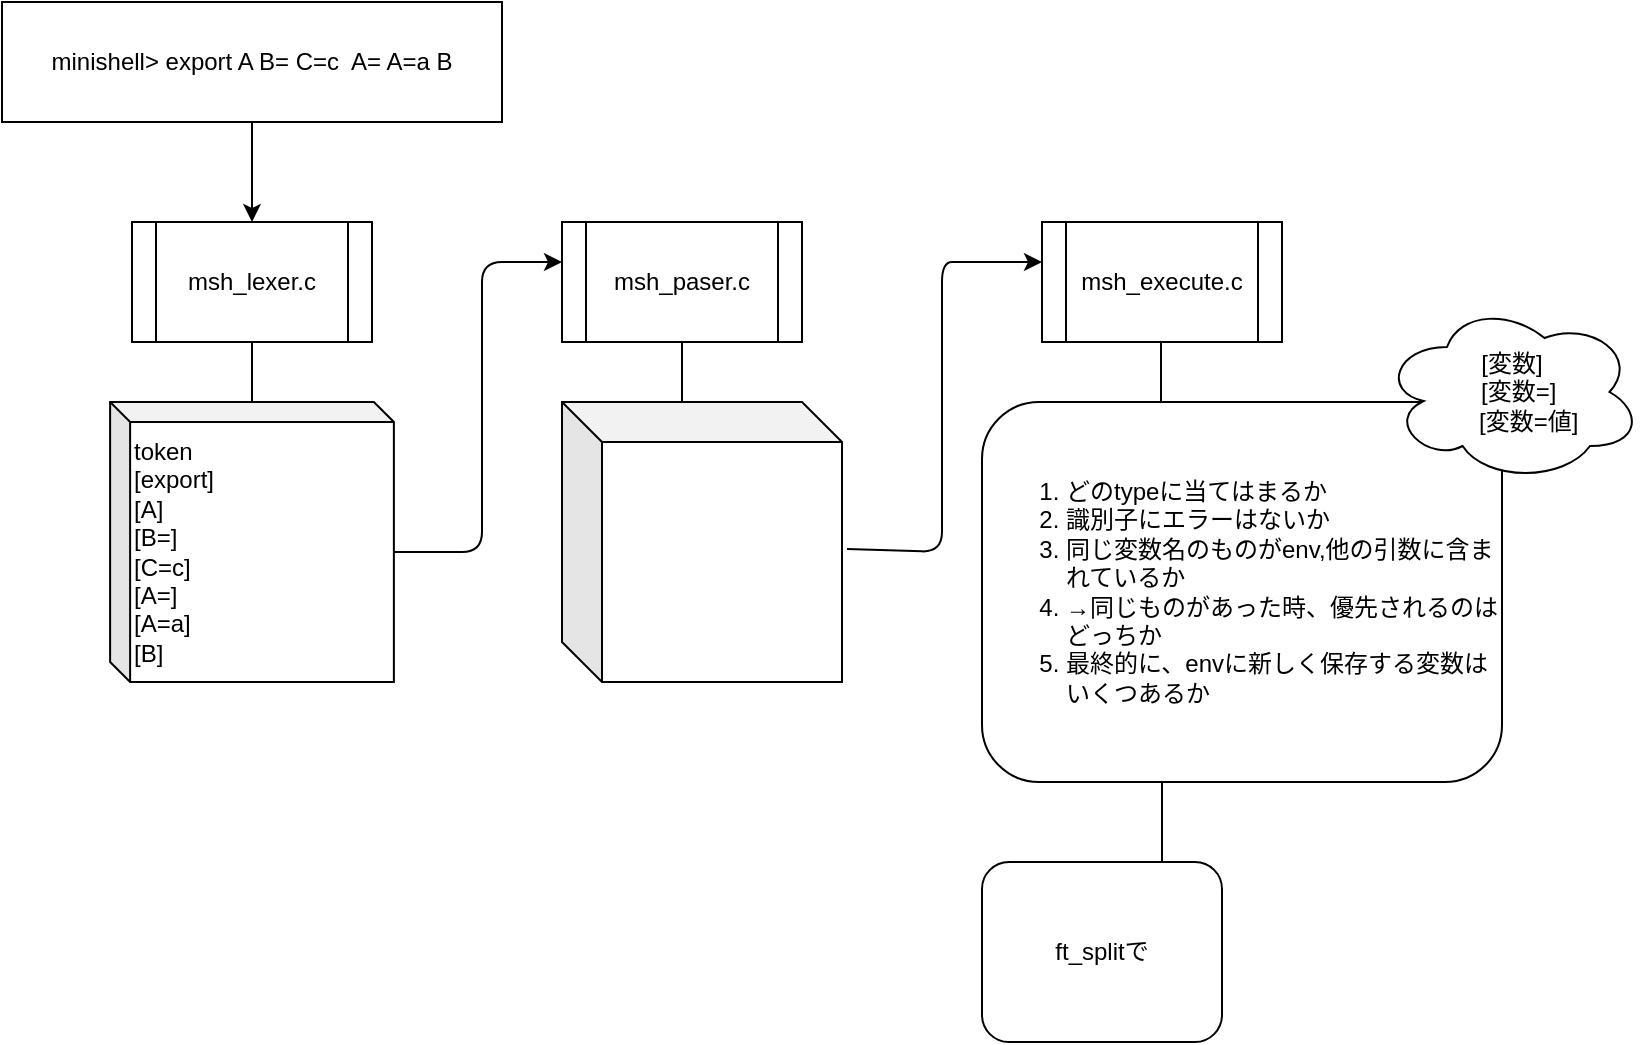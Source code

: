 <mxfile version="14.2.9" type="github"><diagram id="YyqV9ZAEYLexHjRcHvQR" name="Page-1"><mxGraphModel dx="1251" dy="735" grid="1" gridSize="10" guides="1" tooltips="1" connect="1" arrows="1" fold="1" page="1" pageScale="1" pageWidth="827" pageHeight="1169" math="0" shadow="0"><root><mxCell id="0"/><mxCell id="1" parent="0"/><mxCell id="U6wwcmOMVpR6otUlaDSY-1" value="minishell&amp;gt; export A B= C=c&amp;nbsp; A= A=a B" style="rounded=0;whiteSpace=wrap;html=1;" parent="1" vertex="1"><mxGeometry x="40" y="10" width="250" height="60" as="geometry"/></mxCell><mxCell id="zH1suDu6BwwPa86gHMqK-2" value="msh_lexer.c" style="shape=process;whiteSpace=wrap;html=1;backgroundOutline=1;" vertex="1" parent="1"><mxGeometry x="105" y="120" width="120" height="60" as="geometry"/></mxCell><mxCell id="zH1suDu6BwwPa86gHMqK-3" value="" style="endArrow=classic;html=1;exitX=0.5;exitY=1;exitDx=0;exitDy=0;entryX=0.5;entryY=0;entryDx=0;entryDy=0;" edge="1" parent="1" source="U6wwcmOMVpR6otUlaDSY-1" target="zH1suDu6BwwPa86gHMqK-2"><mxGeometry width="50" height="50" relative="1" as="geometry"><mxPoint x="160" y="140" as="sourcePoint"/><mxPoint x="210" y="90" as="targetPoint"/></mxGeometry></mxCell><mxCell id="zH1suDu6BwwPa86gHMqK-4" value="" style="endArrow=classic;html=1;exitX=0;exitY=0;exitDx=141.88;exitDy=75;exitPerimeter=0;" edge="1" parent="1" source="zH1suDu6BwwPa86gHMqK-6"><mxGeometry width="50" height="50" relative="1" as="geometry"><mxPoint x="260" y="300" as="sourcePoint"/><mxPoint x="320" y="140" as="targetPoint"/><Array as="points"><mxPoint x="280" y="285"/><mxPoint x="280" y="210"/><mxPoint x="280" y="140"/></Array></mxGeometry></mxCell><mxCell id="zH1suDu6BwwPa86gHMqK-5" value="" style="endArrow=none;html=1;entryX=0.5;entryY=1;entryDx=0;entryDy=0;" edge="1" parent="1" target="zH1suDu6BwwPa86gHMqK-2"><mxGeometry width="50" height="50" relative="1" as="geometry"><mxPoint x="165" y="210" as="sourcePoint"/><mxPoint x="440" y="280" as="targetPoint"/></mxGeometry></mxCell><mxCell id="zH1suDu6BwwPa86gHMqK-6" value="&lt;div&gt;&lt;span&gt;token&lt;/span&gt;&lt;/div&gt;[export]&lt;br&gt;[A]&lt;br&gt;[B=]&lt;br&gt;[C=c]&lt;br&gt;[A=]&lt;br&gt;[A=a]&lt;br&gt;[B]" style="shape=cube;whiteSpace=wrap;html=1;boundedLbl=1;backgroundOutline=1;darkOpacity=0.05;darkOpacity2=0.1;size=10;align=left;" vertex="1" parent="1"><mxGeometry x="94.06" y="210" width="141.88" height="140" as="geometry"/></mxCell><mxCell id="zH1suDu6BwwPa86gHMqK-7" value="msh_paser.c" style="shape=process;whiteSpace=wrap;html=1;backgroundOutline=1;" vertex="1" parent="1"><mxGeometry x="320" y="120" width="120" height="60" as="geometry"/></mxCell><mxCell id="zH1suDu6BwwPa86gHMqK-8" value="" style="shape=cube;whiteSpace=wrap;html=1;boundedLbl=1;backgroundOutline=1;darkOpacity=0.05;darkOpacity2=0.1;" vertex="1" parent="1"><mxGeometry x="320" y="210" width="140" height="140" as="geometry"/></mxCell><mxCell id="zH1suDu6BwwPa86gHMqK-9" value="" style="endArrow=none;html=1;entryX=0.5;entryY=1;entryDx=0;entryDy=0;exitX=0;exitY=0;exitDx=60;exitDy=0;exitPerimeter=0;" edge="1" parent="1" source="zH1suDu6BwwPa86gHMqK-8" target="zH1suDu6BwwPa86gHMqK-7"><mxGeometry width="50" height="50" relative="1" as="geometry"><mxPoint x="420" y="210" as="sourcePoint"/><mxPoint x="440" y="240" as="targetPoint"/></mxGeometry></mxCell><mxCell id="zH1suDu6BwwPa86gHMqK-10" value="" style="endArrow=classic;html=1;exitX=1.018;exitY=0.525;exitDx=0;exitDy=0;exitPerimeter=0;" edge="1" parent="1" source="zH1suDu6BwwPa86gHMqK-8"><mxGeometry width="50" height="50" relative="1" as="geometry"><mxPoint x="505" y="285" as="sourcePoint"/><mxPoint x="560" y="140" as="targetPoint"/><Array as="points"><mxPoint x="510" y="285"/><mxPoint x="510" y="210"/><mxPoint x="510" y="140"/><mxPoint x="520" y="140"/></Array></mxGeometry></mxCell><mxCell id="zH1suDu6BwwPa86gHMqK-12" value="msh_execute.c" style="shape=process;whiteSpace=wrap;html=1;backgroundOutline=1;" vertex="1" parent="1"><mxGeometry x="560" y="120" width="120" height="60" as="geometry"/></mxCell><mxCell id="zH1suDu6BwwPa86gHMqK-13" value="" style="endArrow=none;html=1;" edge="1" parent="1"><mxGeometry width="50" height="50" relative="1" as="geometry"><mxPoint x="619.5" y="210" as="sourcePoint"/><mxPoint x="619.5" y="180" as="targetPoint"/><Array as="points"><mxPoint x="619.5" y="190"/></Array></mxGeometry></mxCell><mxCell id="zH1suDu6BwwPa86gHMqK-14" value="&lt;ol&gt;&lt;li&gt;どのtypeに当てはまるか&lt;/li&gt;&lt;li&gt;識別子にエラーはないか&lt;/li&gt;&lt;li&gt;同じ変数名のものがenv,他の引数に含まれているか&lt;/li&gt;&lt;li&gt;→同じものがあった時、優先されるのはどっちか&lt;/li&gt;&lt;li&gt;最終的に、envに新しく保存する変数はいくつあるか&lt;/li&gt;&lt;/ol&gt;" style="rounded=1;whiteSpace=wrap;html=1;align=left;" vertex="1" parent="1"><mxGeometry x="530" y="210" width="260" height="190" as="geometry"/></mxCell><mxCell id="zH1suDu6BwwPa86gHMqK-19" value="" style="endArrow=none;html=1;" edge="1" parent="1"><mxGeometry width="50" height="50" relative="1" as="geometry"><mxPoint x="620" y="440" as="sourcePoint"/><mxPoint x="620" y="400" as="targetPoint"/></mxGeometry></mxCell><mxCell id="zH1suDu6BwwPa86gHMqK-20" value="ft_splitで" style="rounded=1;whiteSpace=wrap;html=1;" vertex="1" parent="1"><mxGeometry x="530" y="440" width="120" height="90" as="geometry"/></mxCell><mxCell id="zH1suDu6BwwPa86gHMqK-21" value="[変数]&lt;br&gt;&amp;nbsp; [変数=]&lt;br&gt;&amp;nbsp; &amp;nbsp; &amp;nbsp;[変数=値]" style="ellipse;shape=cloud;whiteSpace=wrap;html=1;align=center;" vertex="1" parent="1"><mxGeometry x="730" y="160" width="130" height="90" as="geometry"/></mxCell></root></mxGraphModel></diagram></mxfile>